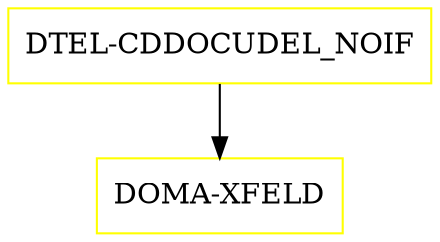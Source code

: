 digraph G {
  "DTEL-CDDOCUDEL_NOIF" [shape=box,color=yellow];
  "DOMA-XFELD" [shape=box,color=yellow,URL="./DOMA_XFELD.html"];
  "DTEL-CDDOCUDEL_NOIF" -> "DOMA-XFELD";
}
